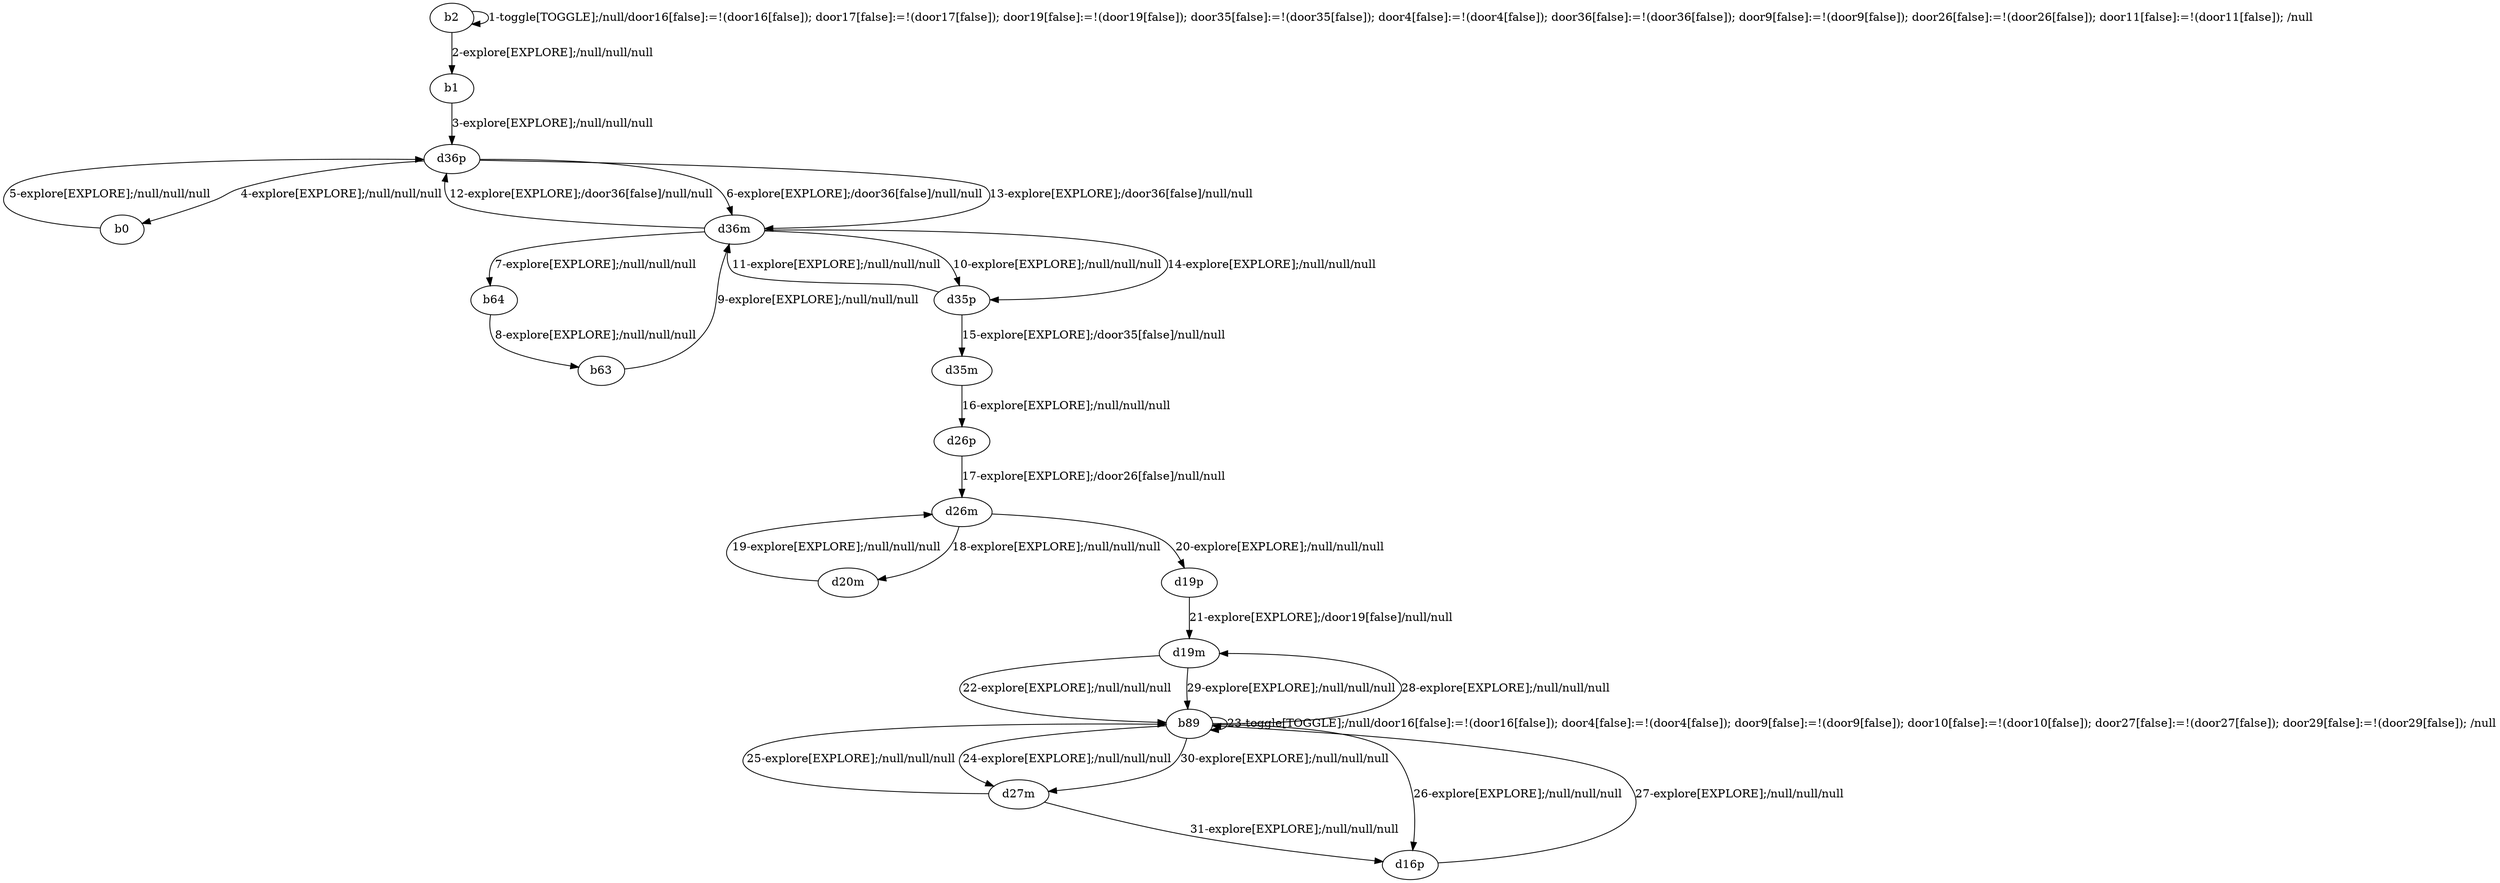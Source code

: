 # Total number of goals covered by this test: 1
# d16p --> b89

digraph g {
"b2" -> "b2" [label = "1-toggle[TOGGLE];/null/door16[false]:=!(door16[false]); door17[false]:=!(door17[false]); door19[false]:=!(door19[false]); door35[false]:=!(door35[false]); door4[false]:=!(door4[false]); door36[false]:=!(door36[false]); door9[false]:=!(door9[false]); door26[false]:=!(door26[false]); door11[false]:=!(door11[false]); /null"];
"b2" -> "b1" [label = "2-explore[EXPLORE];/null/null/null"];
"b1" -> "d36p" [label = "3-explore[EXPLORE];/null/null/null"];
"d36p" -> "b0" [label = "4-explore[EXPLORE];/null/null/null"];
"b0" -> "d36p" [label = "5-explore[EXPLORE];/null/null/null"];
"d36p" -> "d36m" [label = "6-explore[EXPLORE];/door36[false]/null/null"];
"d36m" -> "b64" [label = "7-explore[EXPLORE];/null/null/null"];
"b64" -> "b63" [label = "8-explore[EXPLORE];/null/null/null"];
"b63" -> "d36m" [label = "9-explore[EXPLORE];/null/null/null"];
"d36m" -> "d35p" [label = "10-explore[EXPLORE];/null/null/null"];
"d35p" -> "d36m" [label = "11-explore[EXPLORE];/null/null/null"];
"d36m" -> "d36p" [label = "12-explore[EXPLORE];/door36[false]/null/null"];
"d36p" -> "d36m" [label = "13-explore[EXPLORE];/door36[false]/null/null"];
"d36m" -> "d35p" [label = "14-explore[EXPLORE];/null/null/null"];
"d35p" -> "d35m" [label = "15-explore[EXPLORE];/door35[false]/null/null"];
"d35m" -> "d26p" [label = "16-explore[EXPLORE];/null/null/null"];
"d26p" -> "d26m" [label = "17-explore[EXPLORE];/door26[false]/null/null"];
"d26m" -> "d20m" [label = "18-explore[EXPLORE];/null/null/null"];
"d20m" -> "d26m" [label = "19-explore[EXPLORE];/null/null/null"];
"d26m" -> "d19p" [label = "20-explore[EXPLORE];/null/null/null"];
"d19p" -> "d19m" [label = "21-explore[EXPLORE];/door19[false]/null/null"];
"d19m" -> "b89" [label = "22-explore[EXPLORE];/null/null/null"];
"b89" -> "b89" [label = "23-toggle[TOGGLE];/null/door16[false]:=!(door16[false]); door4[false]:=!(door4[false]); door9[false]:=!(door9[false]); door10[false]:=!(door10[false]); door27[false]:=!(door27[false]); door29[false]:=!(door29[false]); /null"];
"b89" -> "d27m" [label = "24-explore[EXPLORE];/null/null/null"];
"d27m" -> "b89" [label = "25-explore[EXPLORE];/null/null/null"];
"b89" -> "d16p" [label = "26-explore[EXPLORE];/null/null/null"];
"d16p" -> "b89" [label = "27-explore[EXPLORE];/null/null/null"];
"b89" -> "d19m" [label = "28-explore[EXPLORE];/null/null/null"];
"d19m" -> "b89" [label = "29-explore[EXPLORE];/null/null/null"];
"b89" -> "d27m" [label = "30-explore[EXPLORE];/null/null/null"];
"d27m" -> "d16p" [label = "31-explore[EXPLORE];/null/null/null"];
}
